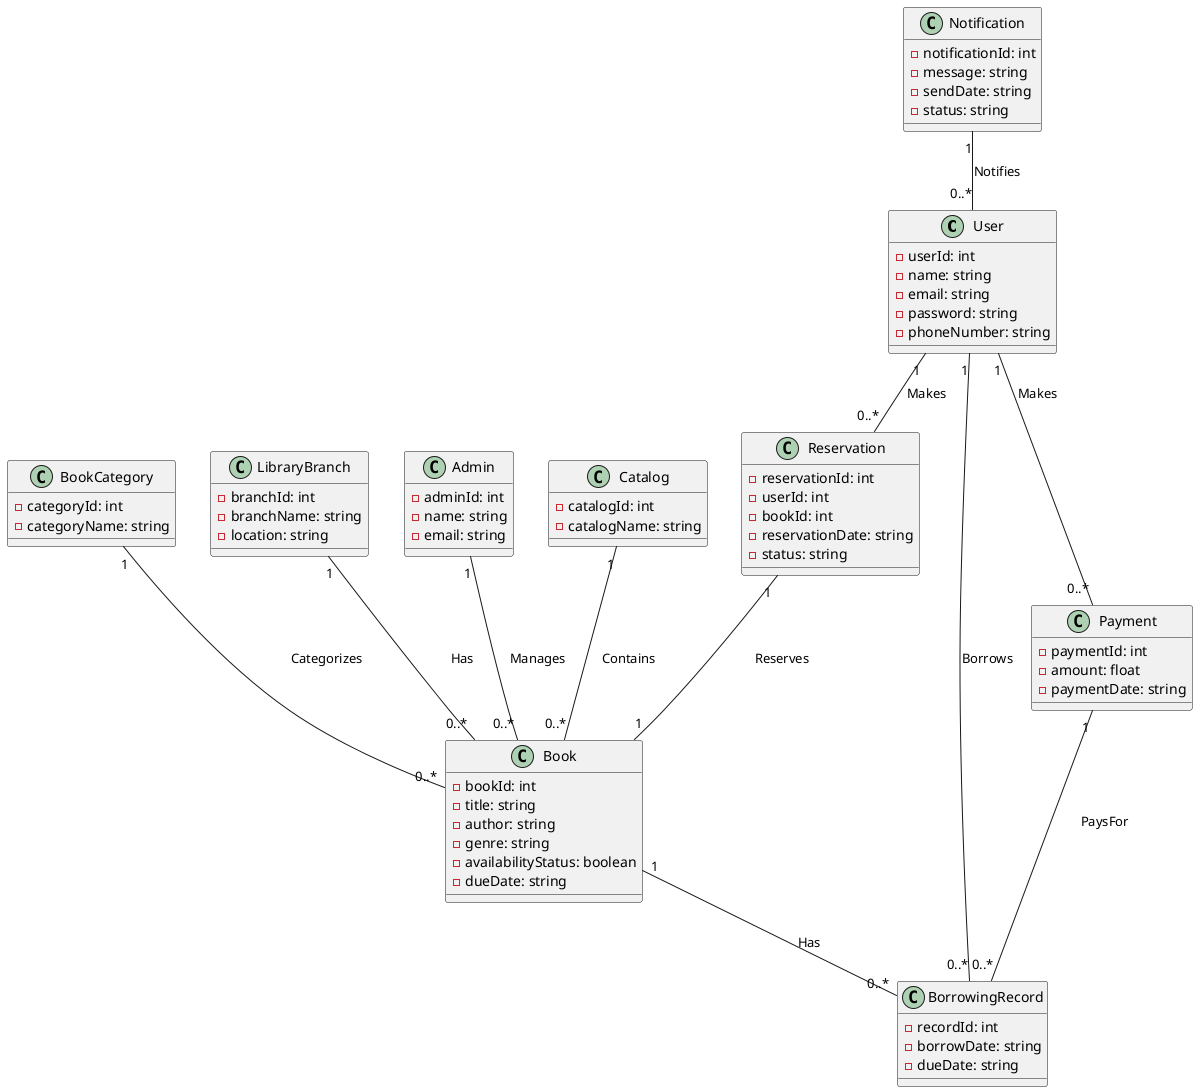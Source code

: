 @startuml
class User {
    - userId: int
    - name: string
    - email: string
    - password: string
    - phoneNumber: string

}

class Admin {
    - adminId: int
    - name: string
    - email: string

}

class Book {
    - bookId: int
    - title: string
    - author: string
    - genre: string
    - availabilityStatus: boolean
    - dueDate: string

}

class Catalog {
    - catalogId: int
    - catalogName: string

}

class BorrowingRecord {
    - recordId: int
    - borrowDate: string
    - dueDate: string

}

class Payment {
    - paymentId: int
    - amount: float
    - paymentDate: string

}

class Reservation {
    - reservationId: int
    - userId: int
    - bookId: int
    - reservationDate: string
    - status: string

}

class Notification {
    - notificationId: int
    - message: string
    - sendDate: string
    - status: string
    }

class BookCategory {
    - categoryId: int
    - categoryName: string

}

class LibraryBranch {
    - branchId: int
    - branchName: string
    - location: string

}

User "1" -- "0..*" BorrowingRecord : "Borrows"
Admin "1" -- "0..*" Book : "Manages"
Book "1" -- "0..*" BorrowingRecord : "Has"
Catalog "1" -- "0..*" Book : "Contains"
User "1" -- "0..*" Reservation : "Makes"
Reservation "1" -- "1" Book : "Reserves"
BookCategory "1" -- "0..*" Book : "Categorizes"
LibraryBranch "1" -- "0..*" Book : "Has"
User "1" -- "0..*" Payment : "Makes"
Payment "1" -- "0..*" BorrowingRecord : "PaysFor"
Notification "1" -- "0..*" User : "Notifies"

@enduml